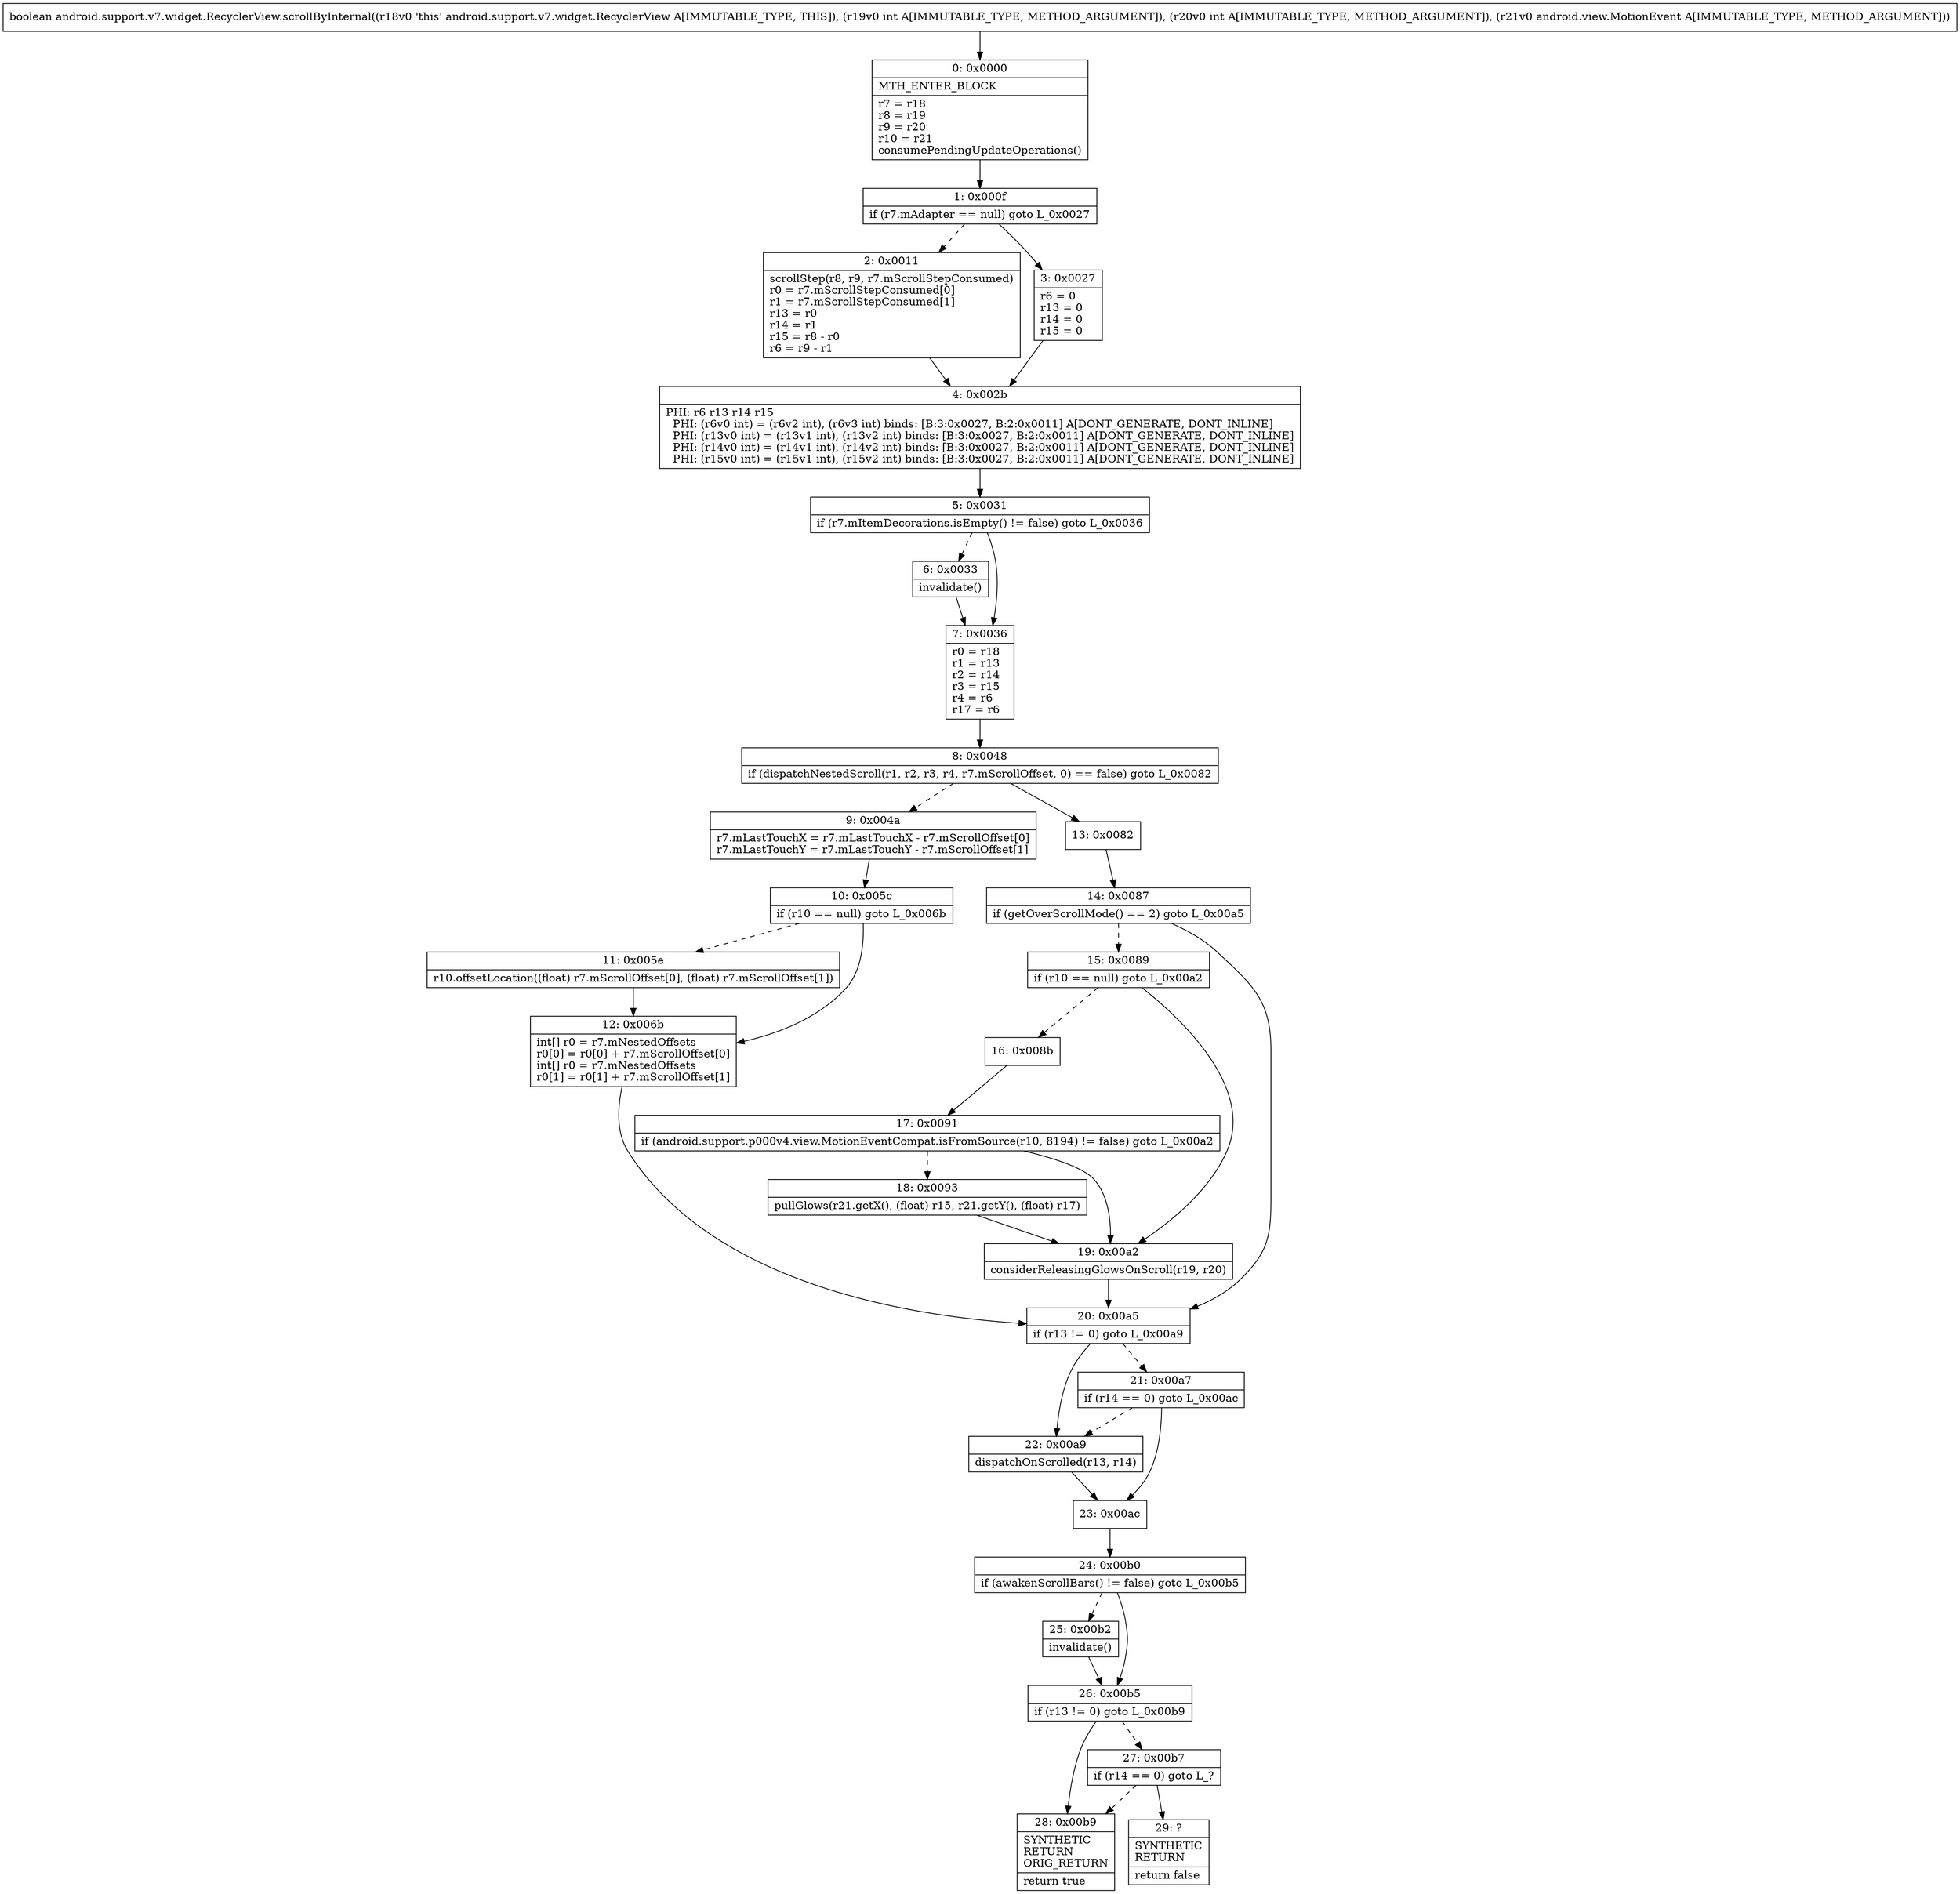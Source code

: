 digraph "CFG forandroid.support.v7.widget.RecyclerView.scrollByInternal(IILandroid\/view\/MotionEvent;)Z" {
Node_0 [shape=record,label="{0\:\ 0x0000|MTH_ENTER_BLOCK\l|r7 = r18\lr8 = r19\lr9 = r20\lr10 = r21\lconsumePendingUpdateOperations()\l}"];
Node_1 [shape=record,label="{1\:\ 0x000f|if (r7.mAdapter == null) goto L_0x0027\l}"];
Node_2 [shape=record,label="{2\:\ 0x0011|scrollStep(r8, r9, r7.mScrollStepConsumed)\lr0 = r7.mScrollStepConsumed[0]\lr1 = r7.mScrollStepConsumed[1]\lr13 = r0\lr14 = r1\lr15 = r8 \- r0\lr6 = r9 \- r1\l}"];
Node_3 [shape=record,label="{3\:\ 0x0027|r6 = 0\lr13 = 0\lr14 = 0\lr15 = 0\l}"];
Node_4 [shape=record,label="{4\:\ 0x002b|PHI: r6 r13 r14 r15 \l  PHI: (r6v0 int) = (r6v2 int), (r6v3 int) binds: [B:3:0x0027, B:2:0x0011] A[DONT_GENERATE, DONT_INLINE]\l  PHI: (r13v0 int) = (r13v1 int), (r13v2 int) binds: [B:3:0x0027, B:2:0x0011] A[DONT_GENERATE, DONT_INLINE]\l  PHI: (r14v0 int) = (r14v1 int), (r14v2 int) binds: [B:3:0x0027, B:2:0x0011] A[DONT_GENERATE, DONT_INLINE]\l  PHI: (r15v0 int) = (r15v1 int), (r15v2 int) binds: [B:3:0x0027, B:2:0x0011] A[DONT_GENERATE, DONT_INLINE]\l}"];
Node_5 [shape=record,label="{5\:\ 0x0031|if (r7.mItemDecorations.isEmpty() != false) goto L_0x0036\l}"];
Node_6 [shape=record,label="{6\:\ 0x0033|invalidate()\l}"];
Node_7 [shape=record,label="{7\:\ 0x0036|r0 = r18\lr1 = r13\lr2 = r14\lr3 = r15\lr4 = r6\lr17 = r6\l}"];
Node_8 [shape=record,label="{8\:\ 0x0048|if (dispatchNestedScroll(r1, r2, r3, r4, r7.mScrollOffset, 0) == false) goto L_0x0082\l}"];
Node_9 [shape=record,label="{9\:\ 0x004a|r7.mLastTouchX = r7.mLastTouchX \- r7.mScrollOffset[0]\lr7.mLastTouchY = r7.mLastTouchY \- r7.mScrollOffset[1]\l}"];
Node_10 [shape=record,label="{10\:\ 0x005c|if (r10 == null) goto L_0x006b\l}"];
Node_11 [shape=record,label="{11\:\ 0x005e|r10.offsetLocation((float) r7.mScrollOffset[0], (float) r7.mScrollOffset[1])\l}"];
Node_12 [shape=record,label="{12\:\ 0x006b|int[] r0 = r7.mNestedOffsets\lr0[0] = r0[0] + r7.mScrollOffset[0]\lint[] r0 = r7.mNestedOffsets\lr0[1] = r0[1] + r7.mScrollOffset[1]\l}"];
Node_13 [shape=record,label="{13\:\ 0x0082}"];
Node_14 [shape=record,label="{14\:\ 0x0087|if (getOverScrollMode() == 2) goto L_0x00a5\l}"];
Node_15 [shape=record,label="{15\:\ 0x0089|if (r10 == null) goto L_0x00a2\l}"];
Node_16 [shape=record,label="{16\:\ 0x008b}"];
Node_17 [shape=record,label="{17\:\ 0x0091|if (android.support.p000v4.view.MotionEventCompat.isFromSource(r10, 8194) != false) goto L_0x00a2\l}"];
Node_18 [shape=record,label="{18\:\ 0x0093|pullGlows(r21.getX(), (float) r15, r21.getY(), (float) r17)\l}"];
Node_19 [shape=record,label="{19\:\ 0x00a2|considerReleasingGlowsOnScroll(r19, r20)\l}"];
Node_20 [shape=record,label="{20\:\ 0x00a5|if (r13 != 0) goto L_0x00a9\l}"];
Node_21 [shape=record,label="{21\:\ 0x00a7|if (r14 == 0) goto L_0x00ac\l}"];
Node_22 [shape=record,label="{22\:\ 0x00a9|dispatchOnScrolled(r13, r14)\l}"];
Node_23 [shape=record,label="{23\:\ 0x00ac}"];
Node_24 [shape=record,label="{24\:\ 0x00b0|if (awakenScrollBars() != false) goto L_0x00b5\l}"];
Node_25 [shape=record,label="{25\:\ 0x00b2|invalidate()\l}"];
Node_26 [shape=record,label="{26\:\ 0x00b5|if (r13 != 0) goto L_0x00b9\l}"];
Node_27 [shape=record,label="{27\:\ 0x00b7|if (r14 == 0) goto L_?\l}"];
Node_28 [shape=record,label="{28\:\ 0x00b9|SYNTHETIC\lRETURN\lORIG_RETURN\l|return true\l}"];
Node_29 [shape=record,label="{29\:\ ?|SYNTHETIC\lRETURN\l|return false\l}"];
MethodNode[shape=record,label="{boolean android.support.v7.widget.RecyclerView.scrollByInternal((r18v0 'this' android.support.v7.widget.RecyclerView A[IMMUTABLE_TYPE, THIS]), (r19v0 int A[IMMUTABLE_TYPE, METHOD_ARGUMENT]), (r20v0 int A[IMMUTABLE_TYPE, METHOD_ARGUMENT]), (r21v0 android.view.MotionEvent A[IMMUTABLE_TYPE, METHOD_ARGUMENT])) }"];
MethodNode -> Node_0;
Node_0 -> Node_1;
Node_1 -> Node_2[style=dashed];
Node_1 -> Node_3;
Node_2 -> Node_4;
Node_3 -> Node_4;
Node_4 -> Node_5;
Node_5 -> Node_6[style=dashed];
Node_5 -> Node_7;
Node_6 -> Node_7;
Node_7 -> Node_8;
Node_8 -> Node_9[style=dashed];
Node_8 -> Node_13;
Node_9 -> Node_10;
Node_10 -> Node_11[style=dashed];
Node_10 -> Node_12;
Node_11 -> Node_12;
Node_12 -> Node_20;
Node_13 -> Node_14;
Node_14 -> Node_15[style=dashed];
Node_14 -> Node_20;
Node_15 -> Node_16[style=dashed];
Node_15 -> Node_19;
Node_16 -> Node_17;
Node_17 -> Node_18[style=dashed];
Node_17 -> Node_19;
Node_18 -> Node_19;
Node_19 -> Node_20;
Node_20 -> Node_21[style=dashed];
Node_20 -> Node_22;
Node_21 -> Node_22[style=dashed];
Node_21 -> Node_23;
Node_22 -> Node_23;
Node_23 -> Node_24;
Node_24 -> Node_25[style=dashed];
Node_24 -> Node_26;
Node_25 -> Node_26;
Node_26 -> Node_27[style=dashed];
Node_26 -> Node_28;
Node_27 -> Node_28[style=dashed];
Node_27 -> Node_29;
}

